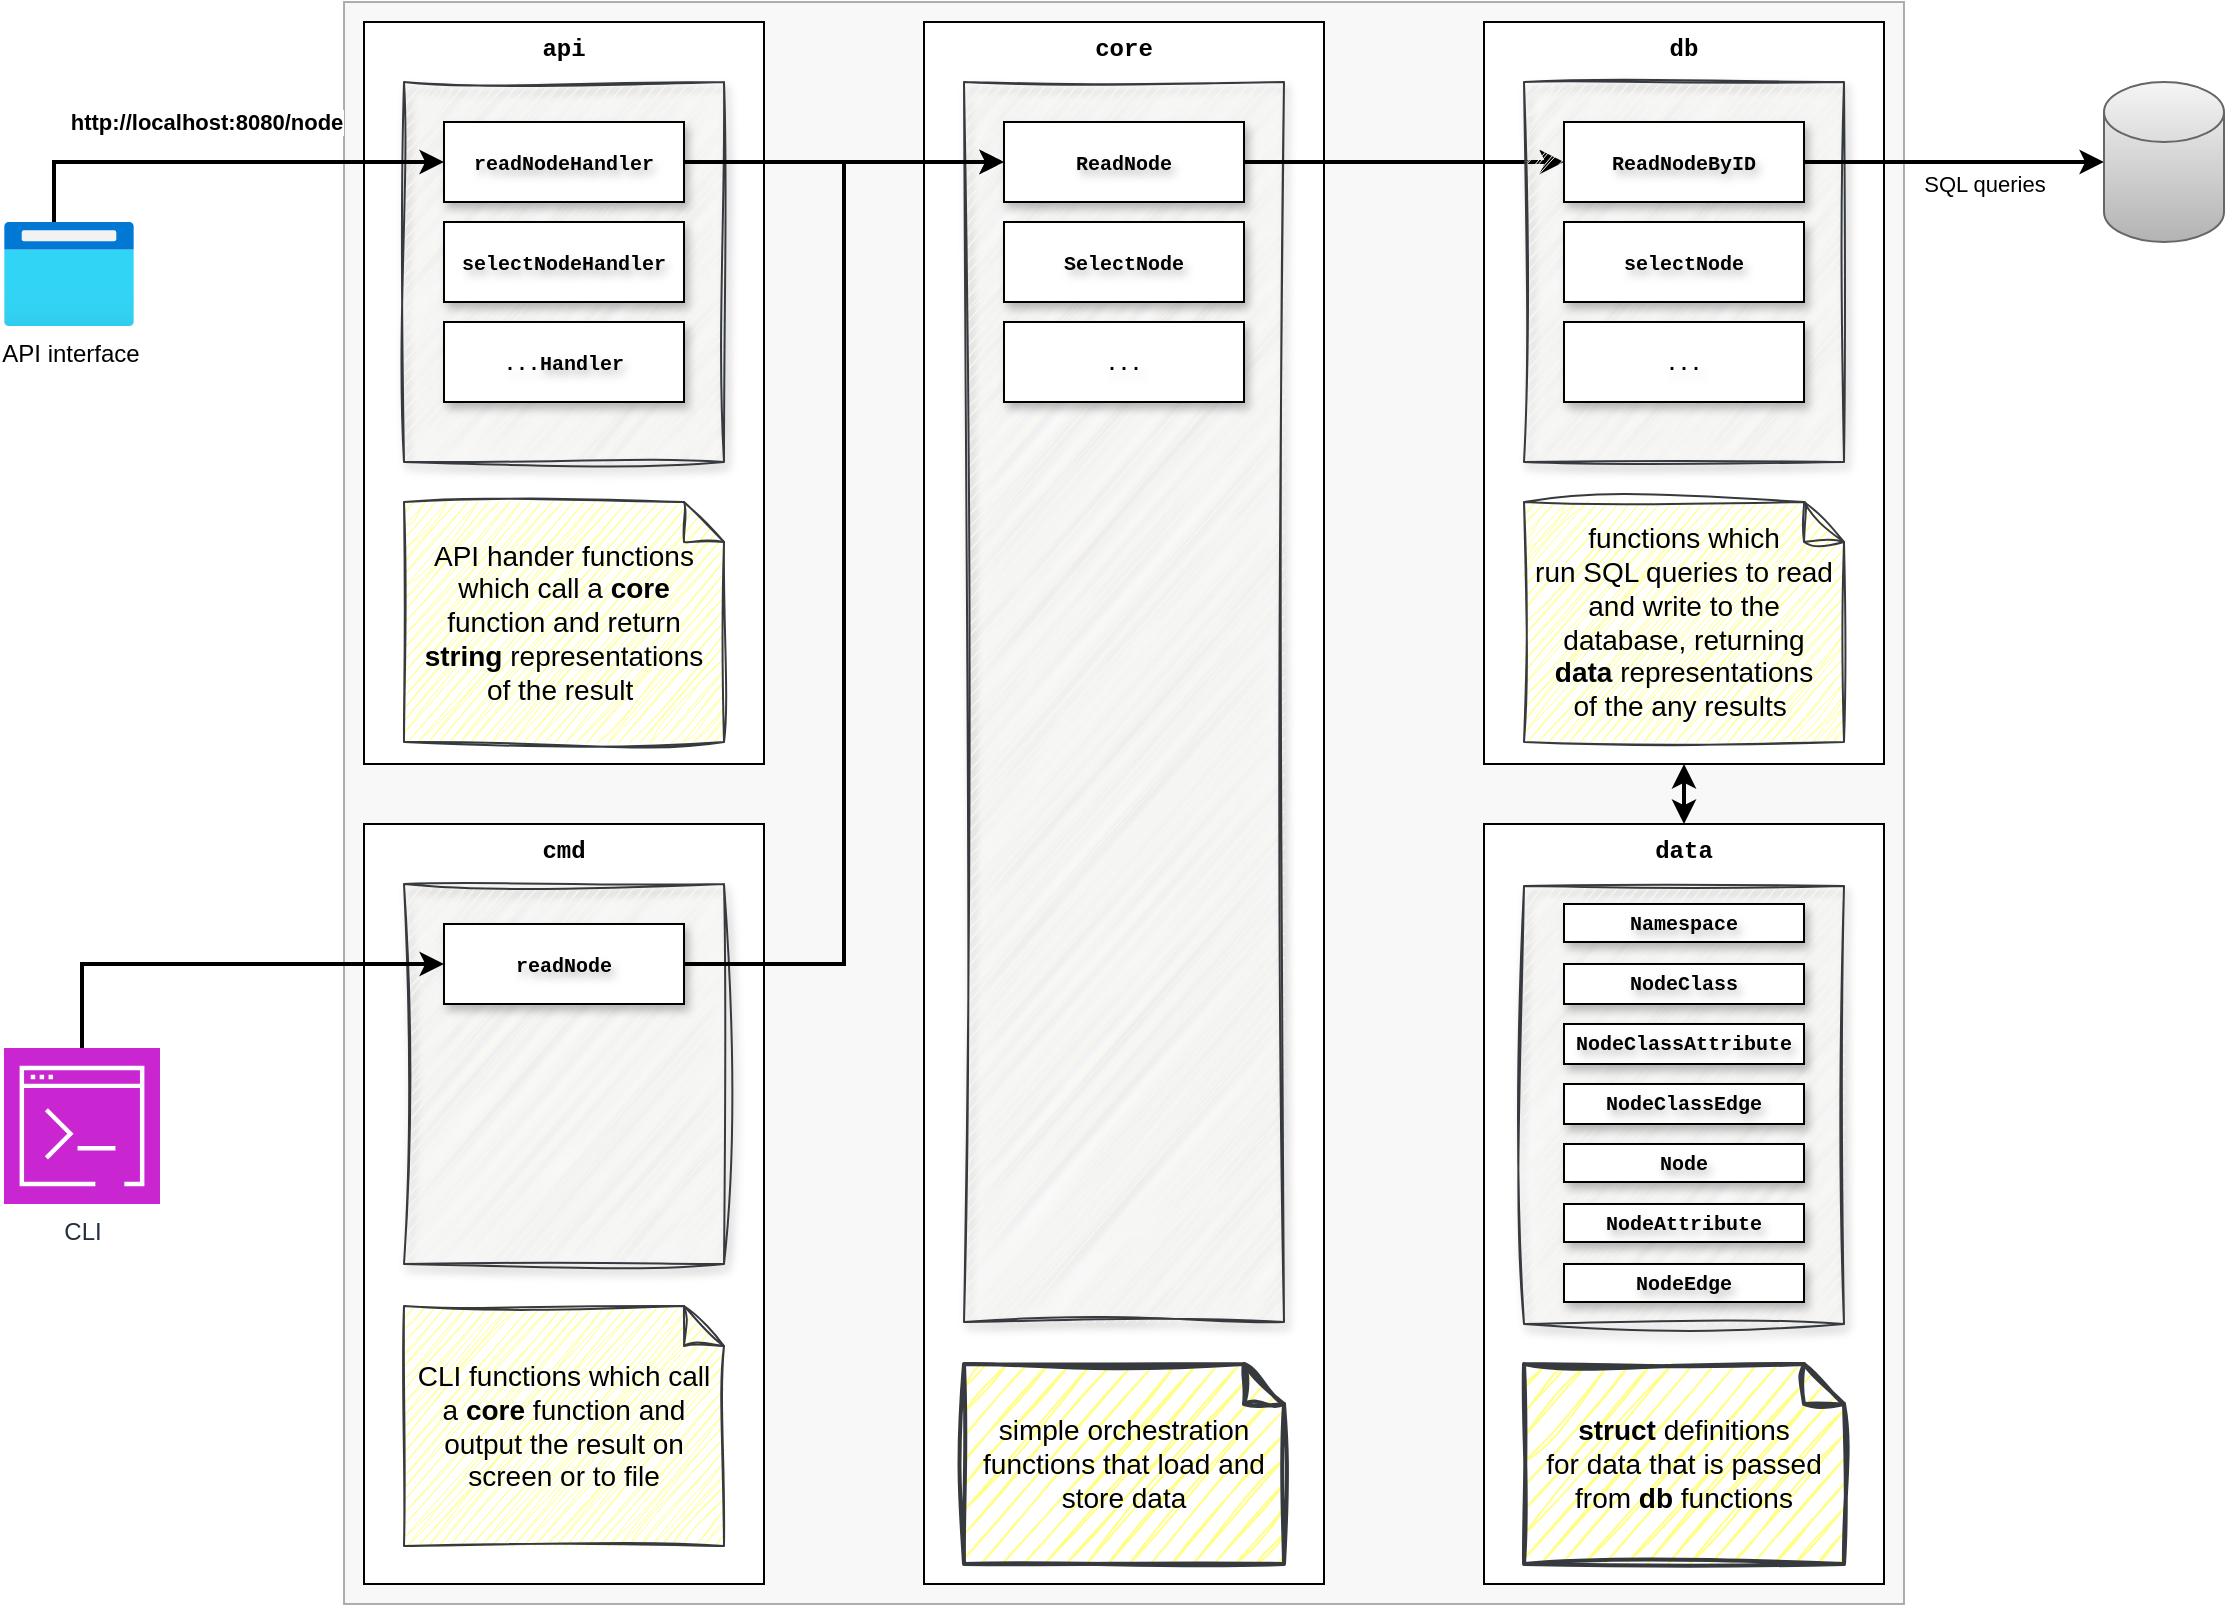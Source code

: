 <mxfile version="24.0.4" type="device">
  <diagram name="Page-1" id="Kh0S4Mzz8ug1oeH6Zn8T">
    <mxGraphModel dx="1392" dy="974" grid="1" gridSize="10" guides="1" tooltips="1" connect="1" arrows="1" fold="1" page="1" pageScale="1" pageWidth="1169" pageHeight="827" math="0" shadow="0">
      <root>
        <mxCell id="0" />
        <mxCell id="1" parent="0" />
        <mxCell id="9NrqEdqA8gilFSspLG47-57" value="" style="rounded=0;whiteSpace=wrap;html=1;fillColor=#eeeeee;strokeColor=#36393d;opacity=40;" vertex="1" parent="1">
          <mxGeometry x="190" y="9" width="780" height="801" as="geometry" />
        </mxCell>
        <mxCell id="9NrqEdqA8gilFSspLG47-45" value="&lt;span&gt;data&lt;/span&gt;" style="rounded=0;whiteSpace=wrap;html=1;verticalAlign=top;fontStyle=1;fontFamily=Courier New;fillColor=default;" vertex="1" parent="1">
          <mxGeometry x="760" y="420" width="200" height="380" as="geometry" />
        </mxCell>
        <mxCell id="9NrqEdqA8gilFSspLG47-1" value="&lt;span&gt;&lt;b&gt;api&lt;/b&gt;&lt;/span&gt;" style="rounded=0;whiteSpace=wrap;html=1;verticalAlign=top;fontFamily=Courier New;fontStyle=0" vertex="1" parent="1">
          <mxGeometry x="200" y="19" width="200" height="371" as="geometry" />
        </mxCell>
        <mxCell id="9NrqEdqA8gilFSspLG47-4" value="&lt;span&gt;core&lt;/span&gt;" style="rounded=0;whiteSpace=wrap;html=1;verticalAlign=top;fontStyle=1;fontFamily=Courier New;" vertex="1" parent="1">
          <mxGeometry x="480" y="19" width="200" height="781" as="geometry" />
        </mxCell>
        <mxCell id="9NrqEdqA8gilFSspLG47-50" style="edgeStyle=orthogonalEdgeStyle;rounded=0;orthogonalLoop=1;jettySize=auto;html=1;strokeWidth=2;startArrow=classic;startFill=1;" edge="1" parent="1" source="9NrqEdqA8gilFSspLG47-6" target="9NrqEdqA8gilFSspLG47-45">
          <mxGeometry relative="1" as="geometry" />
        </mxCell>
        <mxCell id="9NrqEdqA8gilFSspLG47-6" value="&lt;span&gt;db&lt;/span&gt;" style="rounded=0;whiteSpace=wrap;html=1;verticalAlign=top;fontStyle=1;fontFamily=Courier New;" vertex="1" parent="1">
          <mxGeometry x="760" y="19" width="200" height="371" as="geometry" />
        </mxCell>
        <mxCell id="9NrqEdqA8gilFSspLG47-10" value="" style="rounded=0;whiteSpace=wrap;html=1;shadow=1;textShadow=1;fillColor=#f9f7ed;strokeColor=#36393d;sketch=1;curveFitting=1;jiggle=2;glass=0;" vertex="1" parent="1">
          <mxGeometry x="220" y="49" width="160" height="190" as="geometry" />
        </mxCell>
        <mxCell id="9NrqEdqA8gilFSspLG47-12" value="API hander functions which call a&amp;nbsp;&lt;b&gt;core&lt;/b&gt; function and return &lt;b&gt;string&lt;/b&gt; representations&lt;br&gt;of the result&amp;nbsp;" style="shape=note;strokeWidth=1;fontSize=14;size=20;whiteSpace=wrap;html=1;fillColor=#ffff88;strokeColor=#36393d;sketch=1;curveFitting=1;jiggle=2;" vertex="1" parent="1">
          <mxGeometry x="220" y="259" width="160" height="120" as="geometry" />
        </mxCell>
        <mxCell id="9NrqEdqA8gilFSspLG47-23" value="simple orchestration functions that load and store data" style="shape=note;strokeWidth=2;fontSize=14;size=20;whiteSpace=wrap;html=1;fillColor=#ffff88;strokeColor=#36393d;sketch=1;curveFitting=1;jiggle=2;shadow=0;textShadow=0;" vertex="1" parent="1">
          <mxGeometry x="500" y="690" width="160" height="100" as="geometry" />
        </mxCell>
        <mxCell id="9NrqEdqA8gilFSspLG47-35" style="edgeStyle=orthogonalEdgeStyle;rounded=0;orthogonalLoop=1;jettySize=auto;html=1;strokeWidth=2;" edge="1" parent="1" source="9NrqEdqA8gilFSspLG47-27" target="9NrqEdqA8gilFSspLG47-32">
          <mxGeometry relative="1" as="geometry" />
        </mxCell>
        <mxCell id="9NrqEdqA8gilFSspLG47-27" value="&lt;font face=&quot;Courier New&quot;&gt;&lt;b style=&quot;font-size: 10px;&quot;&gt;readNodeHandler&lt;/b&gt;&lt;/font&gt;" style="rounded=0;whiteSpace=wrap;html=1;shadow=1;textShadow=1;" vertex="1" parent="1">
          <mxGeometry x="240" y="69" width="120" height="40" as="geometry" />
        </mxCell>
        <mxCell id="9NrqEdqA8gilFSspLG47-28" value="&lt;font face=&quot;Courier New&quot;&gt;&lt;b style=&quot;font-size: 10px;&quot;&gt;selectNodeHandler&lt;/b&gt;&lt;/font&gt;" style="rounded=0;whiteSpace=wrap;html=1;shadow=1;textShadow=1;" vertex="1" parent="1">
          <mxGeometry x="240" y="119" width="120" height="40" as="geometry" />
        </mxCell>
        <mxCell id="9NrqEdqA8gilFSspLG47-29" value="&lt;font face=&quot;Courier New&quot;&gt;&lt;span style=&quot;font-size: 10px;&quot;&gt;&lt;b&gt;...Handler&lt;/b&gt;&lt;/span&gt;&lt;/font&gt;" style="rounded=0;whiteSpace=wrap;html=1;shadow=1;textShadow=1;" vertex="1" parent="1">
          <mxGeometry x="240" y="169" width="120" height="40" as="geometry" />
        </mxCell>
        <mxCell id="9NrqEdqA8gilFSspLG47-31" value="" style="rounded=0;whiteSpace=wrap;html=1;shadow=1;textShadow=1;fillColor=#f9f7ed;strokeColor=#36393d;sketch=1;curveFitting=1;jiggle=2;glass=0;" vertex="1" parent="1">
          <mxGeometry x="500" y="49" width="160" height="620" as="geometry" />
        </mxCell>
        <mxCell id="9NrqEdqA8gilFSspLG47-46" style="edgeStyle=orthogonalEdgeStyle;rounded=0;orthogonalLoop=1;jettySize=auto;html=1;strokeWidth=2;" edge="1" parent="1" source="9NrqEdqA8gilFSspLG47-32" target="9NrqEdqA8gilFSspLG47-37">
          <mxGeometry relative="1" as="geometry" />
        </mxCell>
        <mxCell id="9NrqEdqA8gilFSspLG47-32" value="&lt;font face=&quot;Courier New&quot;&gt;&lt;span style=&quot;font-size: 10px;&quot;&gt;&lt;b&gt;ReadNode&lt;/b&gt;&lt;/span&gt;&lt;/font&gt;" style="rounded=0;whiteSpace=wrap;html=1;shadow=1;textShadow=1;" vertex="1" parent="1">
          <mxGeometry x="520" y="69" width="120" height="40" as="geometry" />
        </mxCell>
        <mxCell id="9NrqEdqA8gilFSspLG47-33" value="&lt;font face=&quot;Courier New&quot;&gt;&lt;b style=&quot;font-size: 10px;&quot;&gt;SelectNode&lt;/b&gt;&lt;/font&gt;" style="rounded=0;whiteSpace=wrap;html=1;shadow=1;textShadow=1;" vertex="1" parent="1">
          <mxGeometry x="520" y="119" width="120" height="40" as="geometry" />
        </mxCell>
        <mxCell id="9NrqEdqA8gilFSspLG47-34" value="&lt;font face=&quot;Courier New&quot;&gt;&lt;span style=&quot;font-size: 10px;&quot;&gt;&lt;b&gt;...&lt;/b&gt;&lt;/span&gt;&lt;/font&gt;" style="rounded=0;whiteSpace=wrap;html=1;shadow=1;textShadow=1;" vertex="1" parent="1">
          <mxGeometry x="520" y="169" width="120" height="40" as="geometry" />
        </mxCell>
        <mxCell id="9NrqEdqA8gilFSspLG47-36" value="" style="rounded=0;whiteSpace=wrap;html=1;shadow=1;textShadow=1;fillColor=#f9f7ed;strokeColor=#36393d;sketch=1;curveFitting=1;jiggle=2;glass=0;" vertex="1" parent="1">
          <mxGeometry x="780" y="49" width="160" height="190" as="geometry" />
        </mxCell>
        <mxCell id="9NrqEdqA8gilFSspLG47-52" style="edgeStyle=orthogonalEdgeStyle;rounded=0;orthogonalLoop=1;jettySize=auto;html=1;strokeWidth=2;" edge="1" parent="1" source="9NrqEdqA8gilFSspLG47-37" target="9NrqEdqA8gilFSspLG47-51">
          <mxGeometry relative="1" as="geometry" />
        </mxCell>
        <mxCell id="9NrqEdqA8gilFSspLG47-53" value="SQL queries" style="edgeLabel;html=1;align=center;verticalAlign=middle;resizable=0;points=[];" vertex="1" connectable="0" parent="9NrqEdqA8gilFSspLG47-52">
          <mxGeometry x="0.452" y="4" relative="1" as="geometry">
            <mxPoint x="-19" y="15" as="offset" />
          </mxGeometry>
        </mxCell>
        <mxCell id="9NrqEdqA8gilFSspLG47-37" value="&lt;font face=&quot;Courier New&quot;&gt;&lt;span style=&quot;font-size: 10px;&quot;&gt;&lt;b&gt;ReadNodeByID&lt;/b&gt;&lt;/span&gt;&lt;/font&gt;" style="rounded=0;whiteSpace=wrap;html=1;shadow=1;textShadow=1;" vertex="1" parent="1">
          <mxGeometry x="800" y="69" width="120" height="40" as="geometry" />
        </mxCell>
        <mxCell id="9NrqEdqA8gilFSspLG47-38" value="&lt;font face=&quot;Courier New&quot;&gt;&lt;b style=&quot;font-size: 10px;&quot;&gt;selectNode&lt;/b&gt;&lt;/font&gt;" style="rounded=0;whiteSpace=wrap;html=1;shadow=1;textShadow=1;" vertex="1" parent="1">
          <mxGeometry x="800" y="119" width="120" height="40" as="geometry" />
        </mxCell>
        <mxCell id="9NrqEdqA8gilFSspLG47-39" value="&lt;font face=&quot;Courier New&quot;&gt;&lt;span style=&quot;font-size: 10px;&quot;&gt;&lt;b&gt;...&lt;/b&gt;&lt;/span&gt;&lt;/font&gt;" style="rounded=0;whiteSpace=wrap;html=1;shadow=1;textShadow=1;" vertex="1" parent="1">
          <mxGeometry x="800" y="169" width="120" height="40" as="geometry" />
        </mxCell>
        <mxCell id="9NrqEdqA8gilFSspLG47-14" value="&lt;b&gt;struct&lt;/b&gt;&amp;nbsp;definitions&lt;br&gt;for data that is passed&lt;br&gt;from &lt;b&gt;db&lt;/b&gt;&amp;nbsp;functions" style="shape=note;strokeWidth=2;fontSize=14;size=20;whiteSpace=wrap;html=1;fillColor=#ffff88;strokeColor=#36393d;sketch=1;curveFitting=1;jiggle=2;shadow=0;textShadow=0;" vertex="1" parent="1">
          <mxGeometry x="780" y="690" width="160" height="100" as="geometry" />
        </mxCell>
        <mxCell id="9NrqEdqA8gilFSspLG47-15" value="" style="rounded=0;whiteSpace=wrap;html=1;shadow=1;textShadow=1;fillColor=#f9f7ed;strokeColor=#36393d;sketch=1;curveFitting=1;jiggle=2;glass=0;" vertex="1" parent="1">
          <mxGeometry x="780" y="451" width="160" height="219" as="geometry" />
        </mxCell>
        <mxCell id="9NrqEdqA8gilFSspLG47-16" value="NodeClass" style="rounded=0;whiteSpace=wrap;html=1;shadow=1;textShadow=1;fontFamily=Courier New;fontStyle=1;fontSize=10;" vertex="1" parent="1">
          <mxGeometry x="800" y="490" width="120" height="20" as="geometry" />
        </mxCell>
        <mxCell id="9NrqEdqA8gilFSspLG47-17" value="NodeClassAttribute" style="rounded=0;whiteSpace=wrap;html=1;shadow=1;textShadow=1;fontFamily=Courier New;fontStyle=1;fontSize=10;" vertex="1" parent="1">
          <mxGeometry x="800" y="520" width="120" height="20" as="geometry" />
        </mxCell>
        <mxCell id="9NrqEdqA8gilFSspLG47-18" value="NodeClassEdge" style="rounded=0;whiteSpace=wrap;html=1;shadow=1;textShadow=1;fontFamily=Courier New;fontStyle=1;fontSize=10;" vertex="1" parent="1">
          <mxGeometry x="800" y="550" width="120" height="20" as="geometry" />
        </mxCell>
        <mxCell id="9NrqEdqA8gilFSspLG47-19" value="&lt;font style=&quot;font-size: 10px;&quot; face=&quot;Courier New&quot;&gt;&lt;b style=&quot;font-size: 10px;&quot;&gt;Namespace&lt;/b&gt;&lt;/font&gt;" style="rounded=0;whiteSpace=wrap;html=1;shadow=1;textShadow=1;fontSize=10;" vertex="1" parent="1">
          <mxGeometry x="800" y="460" width="120" height="19" as="geometry" />
        </mxCell>
        <mxCell id="9NrqEdqA8gilFSspLG47-20" value="Node" style="rounded=0;whiteSpace=wrap;html=1;shadow=1;textShadow=1;fontFamily=Courier New;fontStyle=1;fontSize=10;" vertex="1" parent="1">
          <mxGeometry x="800" y="580" width="120" height="19" as="geometry" />
        </mxCell>
        <mxCell id="9NrqEdqA8gilFSspLG47-21" value="NodeAttribute" style="rounded=0;whiteSpace=wrap;html=1;shadow=1;textShadow=1;fontFamily=Courier New;fontStyle=1;fontSize=10;" vertex="1" parent="1">
          <mxGeometry x="800" y="610" width="120" height="19" as="geometry" />
        </mxCell>
        <mxCell id="9NrqEdqA8gilFSspLG47-22" value="NodeEdge" style="rounded=0;whiteSpace=wrap;html=1;shadow=1;textShadow=1;fontFamily=Courier New;fontStyle=1;fontSize=10;" vertex="1" parent="1">
          <mxGeometry x="800" y="640" width="120" height="19" as="geometry" />
        </mxCell>
        <mxCell id="9NrqEdqA8gilFSspLG47-47" value="functions which&lt;br&gt;run SQL queries to read and write to the database, returning&lt;br&gt;&lt;b&gt;data&amp;nbsp;&lt;/b&gt;representations&lt;br&gt;of the any results&amp;nbsp;" style="shape=note;strokeWidth=1;fontSize=14;size=20;whiteSpace=wrap;html=1;fillColor=#ffff88;strokeColor=#36393d;sketch=1;curveFitting=1;jiggle=2;" vertex="1" parent="1">
          <mxGeometry x="780" y="259" width="160" height="120" as="geometry" />
        </mxCell>
        <mxCell id="9NrqEdqA8gilFSspLG47-51" value="" style="shape=cylinder3;whiteSpace=wrap;html=1;boundedLbl=1;backgroundOutline=1;size=15;fillColor=#f5f5f5;strokeColor=#666666;gradientColor=#b3b3b3;" vertex="1" parent="1">
          <mxGeometry x="1070" y="49" width="60" height="80" as="geometry" />
        </mxCell>
        <mxCell id="9NrqEdqA8gilFSspLG47-3" value="&lt;span&gt;cmd&lt;/span&gt;" style="rounded=0;whiteSpace=wrap;html=1;verticalAlign=top;fontFamily=Courier New;fontStyle=1" vertex="1" parent="1">
          <mxGeometry x="200" y="420" width="200" height="380" as="geometry" />
        </mxCell>
        <mxCell id="9NrqEdqA8gilFSspLG47-11" value="" style="rounded=0;whiteSpace=wrap;html=1;shadow=1;textShadow=1;fillColor=#f9f7ed;strokeColor=#36393d;sketch=1;curveFitting=1;jiggle=2;glass=0;" vertex="1" parent="1">
          <mxGeometry x="220" y="450" width="160" height="190" as="geometry" />
        </mxCell>
        <mxCell id="9NrqEdqA8gilFSspLG47-40" value="CLI functions which call a&amp;nbsp;&lt;b&gt;core&lt;/b&gt; function and output the result on screen or to file" style="shape=note;strokeWidth=1;fontSize=14;size=20;whiteSpace=wrap;html=1;fillColor=#ffff88;strokeColor=#36393d;sketch=1;curveFitting=1;jiggle=2;" vertex="1" parent="1">
          <mxGeometry x="220" y="661" width="160" height="120" as="geometry" />
        </mxCell>
        <mxCell id="9NrqEdqA8gilFSspLG47-41" value="&lt;font face=&quot;Courier New&quot;&gt;&lt;span style=&quot;font-size: 10px;&quot;&gt;&lt;b&gt;readNode&lt;/b&gt;&lt;/span&gt;&lt;/font&gt;" style="rounded=0;whiteSpace=wrap;html=1;shadow=1;textShadow=1;" vertex="1" parent="1">
          <mxGeometry x="240" y="470" width="120" height="40" as="geometry" />
        </mxCell>
        <mxCell id="9NrqEdqA8gilFSspLG47-42" style="edgeStyle=orthogonalEdgeStyle;rounded=0;orthogonalLoop=1;jettySize=auto;html=1;entryX=0;entryY=0.5;entryDx=0;entryDy=0;strokeWidth=2;" edge="1" parent="1" source="9NrqEdqA8gilFSspLG47-41" target="9NrqEdqA8gilFSspLG47-32">
          <mxGeometry relative="1" as="geometry" />
        </mxCell>
        <mxCell id="9NrqEdqA8gilFSspLG47-60" style="edgeStyle=orthogonalEdgeStyle;rounded=0;orthogonalLoop=1;jettySize=auto;html=1;strokeWidth=2;" edge="1" parent="1" source="9NrqEdqA8gilFSspLG47-67" target="9NrqEdqA8gilFSspLG47-27">
          <mxGeometry relative="1" as="geometry">
            <Array as="points">
              <mxPoint x="45" y="89" />
            </Array>
          </mxGeometry>
        </mxCell>
        <mxCell id="9NrqEdqA8gilFSspLG47-61" value="&lt;b&gt;http://localhost:8080/node&lt;/b&gt;" style="edgeLabel;html=1;align=center;verticalAlign=middle;resizable=0;points=[];" vertex="1" connectable="0" parent="9NrqEdqA8gilFSspLG47-60">
          <mxGeometry x="-0.477" y="5" relative="1" as="geometry">
            <mxPoint x="47" y="-15" as="offset" />
          </mxGeometry>
        </mxCell>
        <mxCell id="9NrqEdqA8gilFSspLG47-63" style="edgeStyle=orthogonalEdgeStyle;rounded=0;orthogonalLoop=1;jettySize=auto;html=1;strokeWidth=2;" edge="1" parent="1" source="9NrqEdqA8gilFSspLG47-62" target="9NrqEdqA8gilFSspLG47-41">
          <mxGeometry relative="1" as="geometry">
            <Array as="points">
              <mxPoint x="59" y="490" />
            </Array>
          </mxGeometry>
        </mxCell>
        <mxCell id="9NrqEdqA8gilFSspLG47-62" value="CLI" style="sketch=0;points=[[0,0,0],[0.25,0,0],[0.5,0,0],[0.75,0,0],[1,0,0],[0,1,0],[0.25,1,0],[0.5,1,0],[0.75,1,0],[1,1,0],[0,0.25,0],[0,0.5,0],[0,0.75,0],[1,0.25,0],[1,0.5,0],[1,0.75,0]];outlineConnect=0;fontColor=#232F3E;fillColor=#C925D1;strokeColor=#ffffff;dashed=0;verticalLabelPosition=bottom;verticalAlign=top;align=center;html=1;fontSize=12;fontStyle=0;aspect=fixed;shape=mxgraph.aws4.resourceIcon;resIcon=mxgraph.aws4.command_line_interface;" vertex="1" parent="1">
          <mxGeometry x="20" y="532" width="78" height="78" as="geometry" />
        </mxCell>
        <mxCell id="9NrqEdqA8gilFSspLG47-67" value="API interface" style="image;aspect=fixed;html=1;points=[];align=center;fontSize=12;image=img/lib/azure2/general/Browser.svg;" vertex="1" parent="1">
          <mxGeometry x="20" y="119" width="65" height="52" as="geometry" />
        </mxCell>
      </root>
    </mxGraphModel>
  </diagram>
</mxfile>
